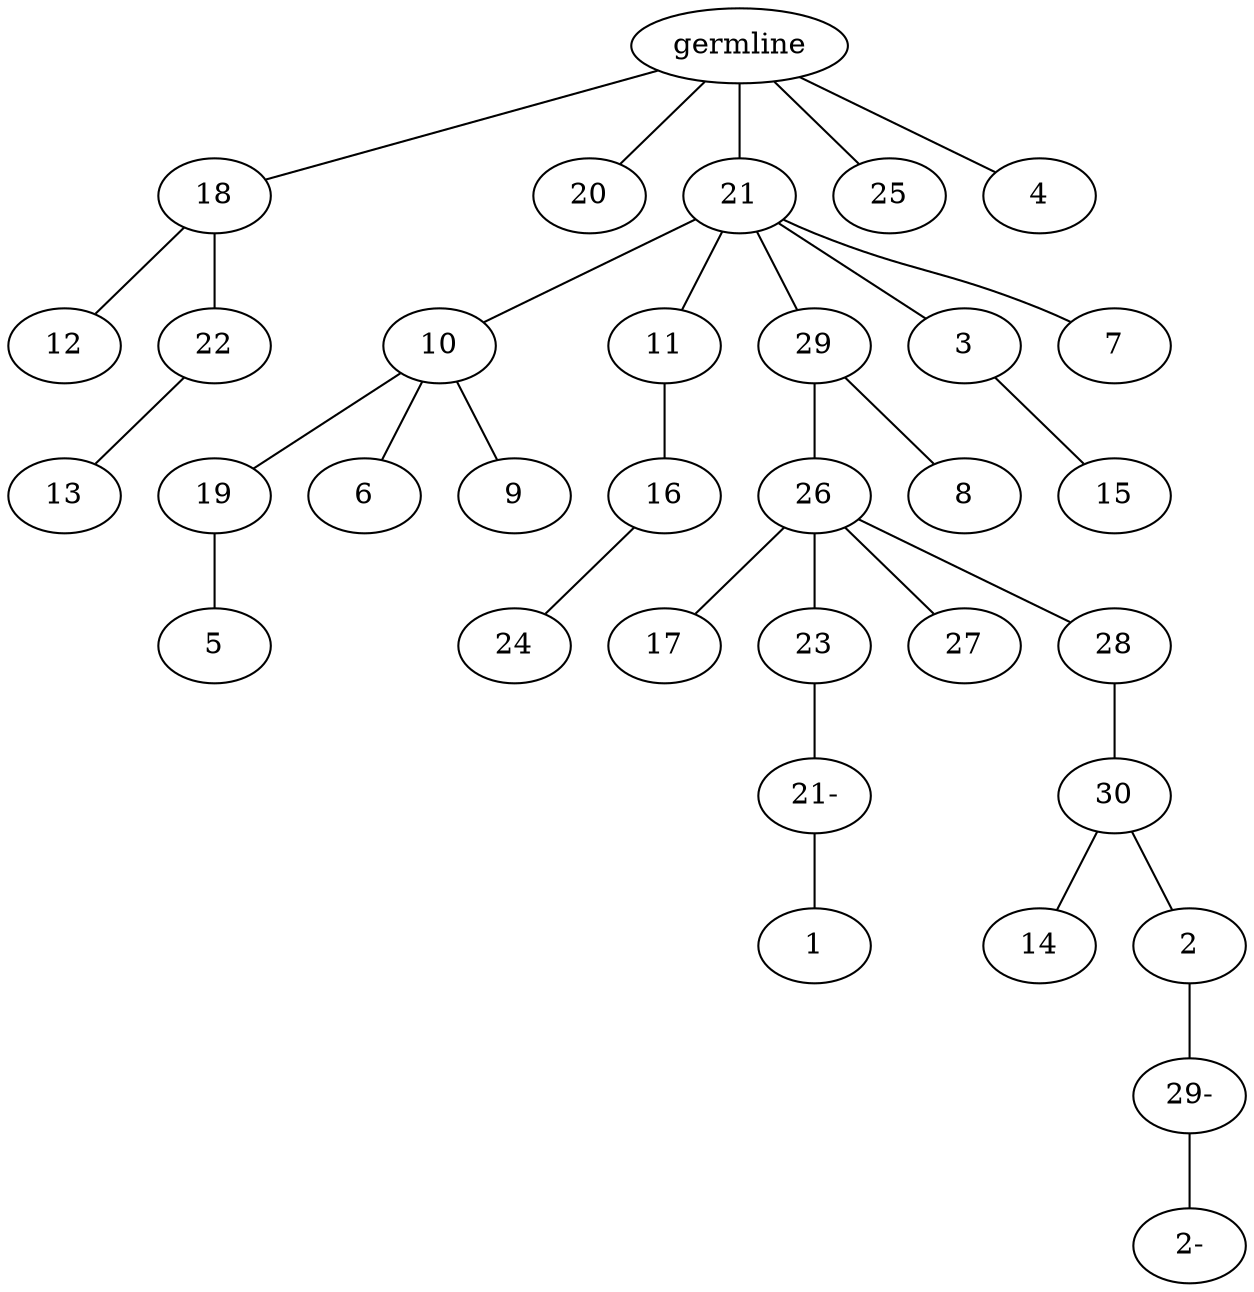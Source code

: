graph tree {
    "140537795581696" [label="germline"];
    "140537795610896" [label="18"];
    "140537795610800" [label="12"];
    "140537795610944" [label="22"];
    "140537795581504" [label="13"];
    "140537795612336" [label="20"];
    "140537795612048" [label="21"];
    "140537795611424" [label="10"];
    "140537795612144" [label="19"];
    "140537795612528" [label="5"];
    "140537795612192" [label="6"];
    "140537795822448" [label="9"];
    "140537795611760" [label="11"];
    "140537795822016" [label="16"];
    "140537795821824" [label="24"];
    "140537795822592" [label="29"];
    "140537795821920" [label="26"];
    "140537795822736" [label="17"];
    "140537795822640" [label="23"];
    "140537795823024" [label="21-"];
    "140537795780464" [label="1"];
    "140537795824032" [label="27"];
    "140537795823744" [label="28"];
    "140537795823264" [label="30"];
    "140537795823840" [label="14"];
    "140537795823888" [label="2"];
    "140537795823936" [label="29-"];
    "140537795824752" [label="2-"];
    "140537795824080" [label="8"];
    "140537795825616" [label="3"];
    "140537795824896" [label="15"];
    "140537795824512" [label="7"];
    "140537795612624" [label="25"];
    "140537795825184" [label="4"];
    "140537795581696" -- "140537795610896";
    "140537795581696" -- "140537795612336";
    "140537795581696" -- "140537795612048";
    "140537795581696" -- "140537795612624";
    "140537795581696" -- "140537795825184";
    "140537795610896" -- "140537795610800";
    "140537795610896" -- "140537795610944";
    "140537795610944" -- "140537795581504";
    "140537795612048" -- "140537795611424";
    "140537795612048" -- "140537795611760";
    "140537795612048" -- "140537795822592";
    "140537795612048" -- "140537795825616";
    "140537795612048" -- "140537795824512";
    "140537795611424" -- "140537795612144";
    "140537795611424" -- "140537795612192";
    "140537795611424" -- "140537795822448";
    "140537795612144" -- "140537795612528";
    "140537795611760" -- "140537795822016";
    "140537795822016" -- "140537795821824";
    "140537795822592" -- "140537795821920";
    "140537795822592" -- "140537795824080";
    "140537795821920" -- "140537795822736";
    "140537795821920" -- "140537795822640";
    "140537795821920" -- "140537795824032";
    "140537795821920" -- "140537795823744";
    "140537795822640" -- "140537795823024";
    "140537795823024" -- "140537795780464";
    "140537795823744" -- "140537795823264";
    "140537795823264" -- "140537795823840";
    "140537795823264" -- "140537795823888";
    "140537795823888" -- "140537795823936";
    "140537795823936" -- "140537795824752";
    "140537795825616" -- "140537795824896";
}
